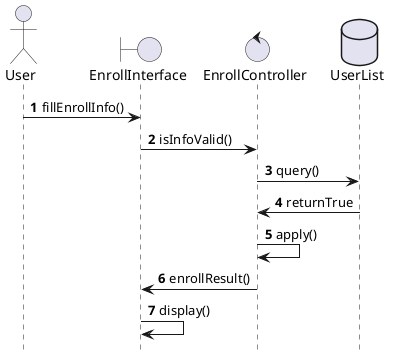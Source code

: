 @startuml
''' 省略底部
	hide footbox 

''' 定义类
	actor User as act
	boundary EnrollInterface as bou
	control EnrollController as con
	database UserList as db

	autonumber
	act -> bou : fillEnrollInfo()
	bou -> con : isInfoValid()
	con -> db : query()
	db -> con : returnTrue
	con -> con : apply()
	con -> bou : enrollResult()
	bou -> bou : display()

@enduml